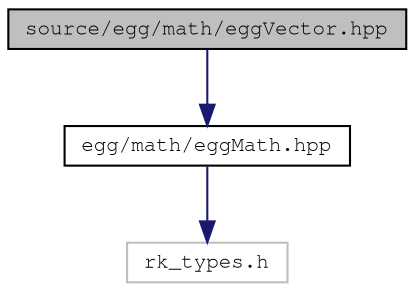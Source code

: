 digraph "source/egg/math/eggVector.hpp"
{
 // LATEX_PDF_SIZE
  edge [fontname="FreeMono",fontsize="10",labelfontname="FreeMono",labelfontsize="10"];
  node [fontname="FreeMono",fontsize="10",shape=record];
  Node1 [label="source/egg/math/eggVector.hpp",height=0.2,width=0.4,color="black", fillcolor="grey75", style="filled", fontcolor="black",tooltip="TODO."];
  Node1 -> Node2 [color="midnightblue",fontsize="10",style="solid",fontname="FreeMono"];
  Node2 [label="egg/math/eggMath.hpp",height=0.2,width=0.4,color="black", fillcolor="white", style="filled",URL="$egg_math_8hpp.html",tooltip="Provides a compile-time generic interface for performing basic math operations on a certain type."];
  Node2 -> Node3 [color="midnightblue",fontsize="10",style="solid",fontname="FreeMono"];
  Node3 [label="rk_types.h",height=0.2,width=0.4,color="grey75", fillcolor="white", style="filled",tooltip=" "];
}
